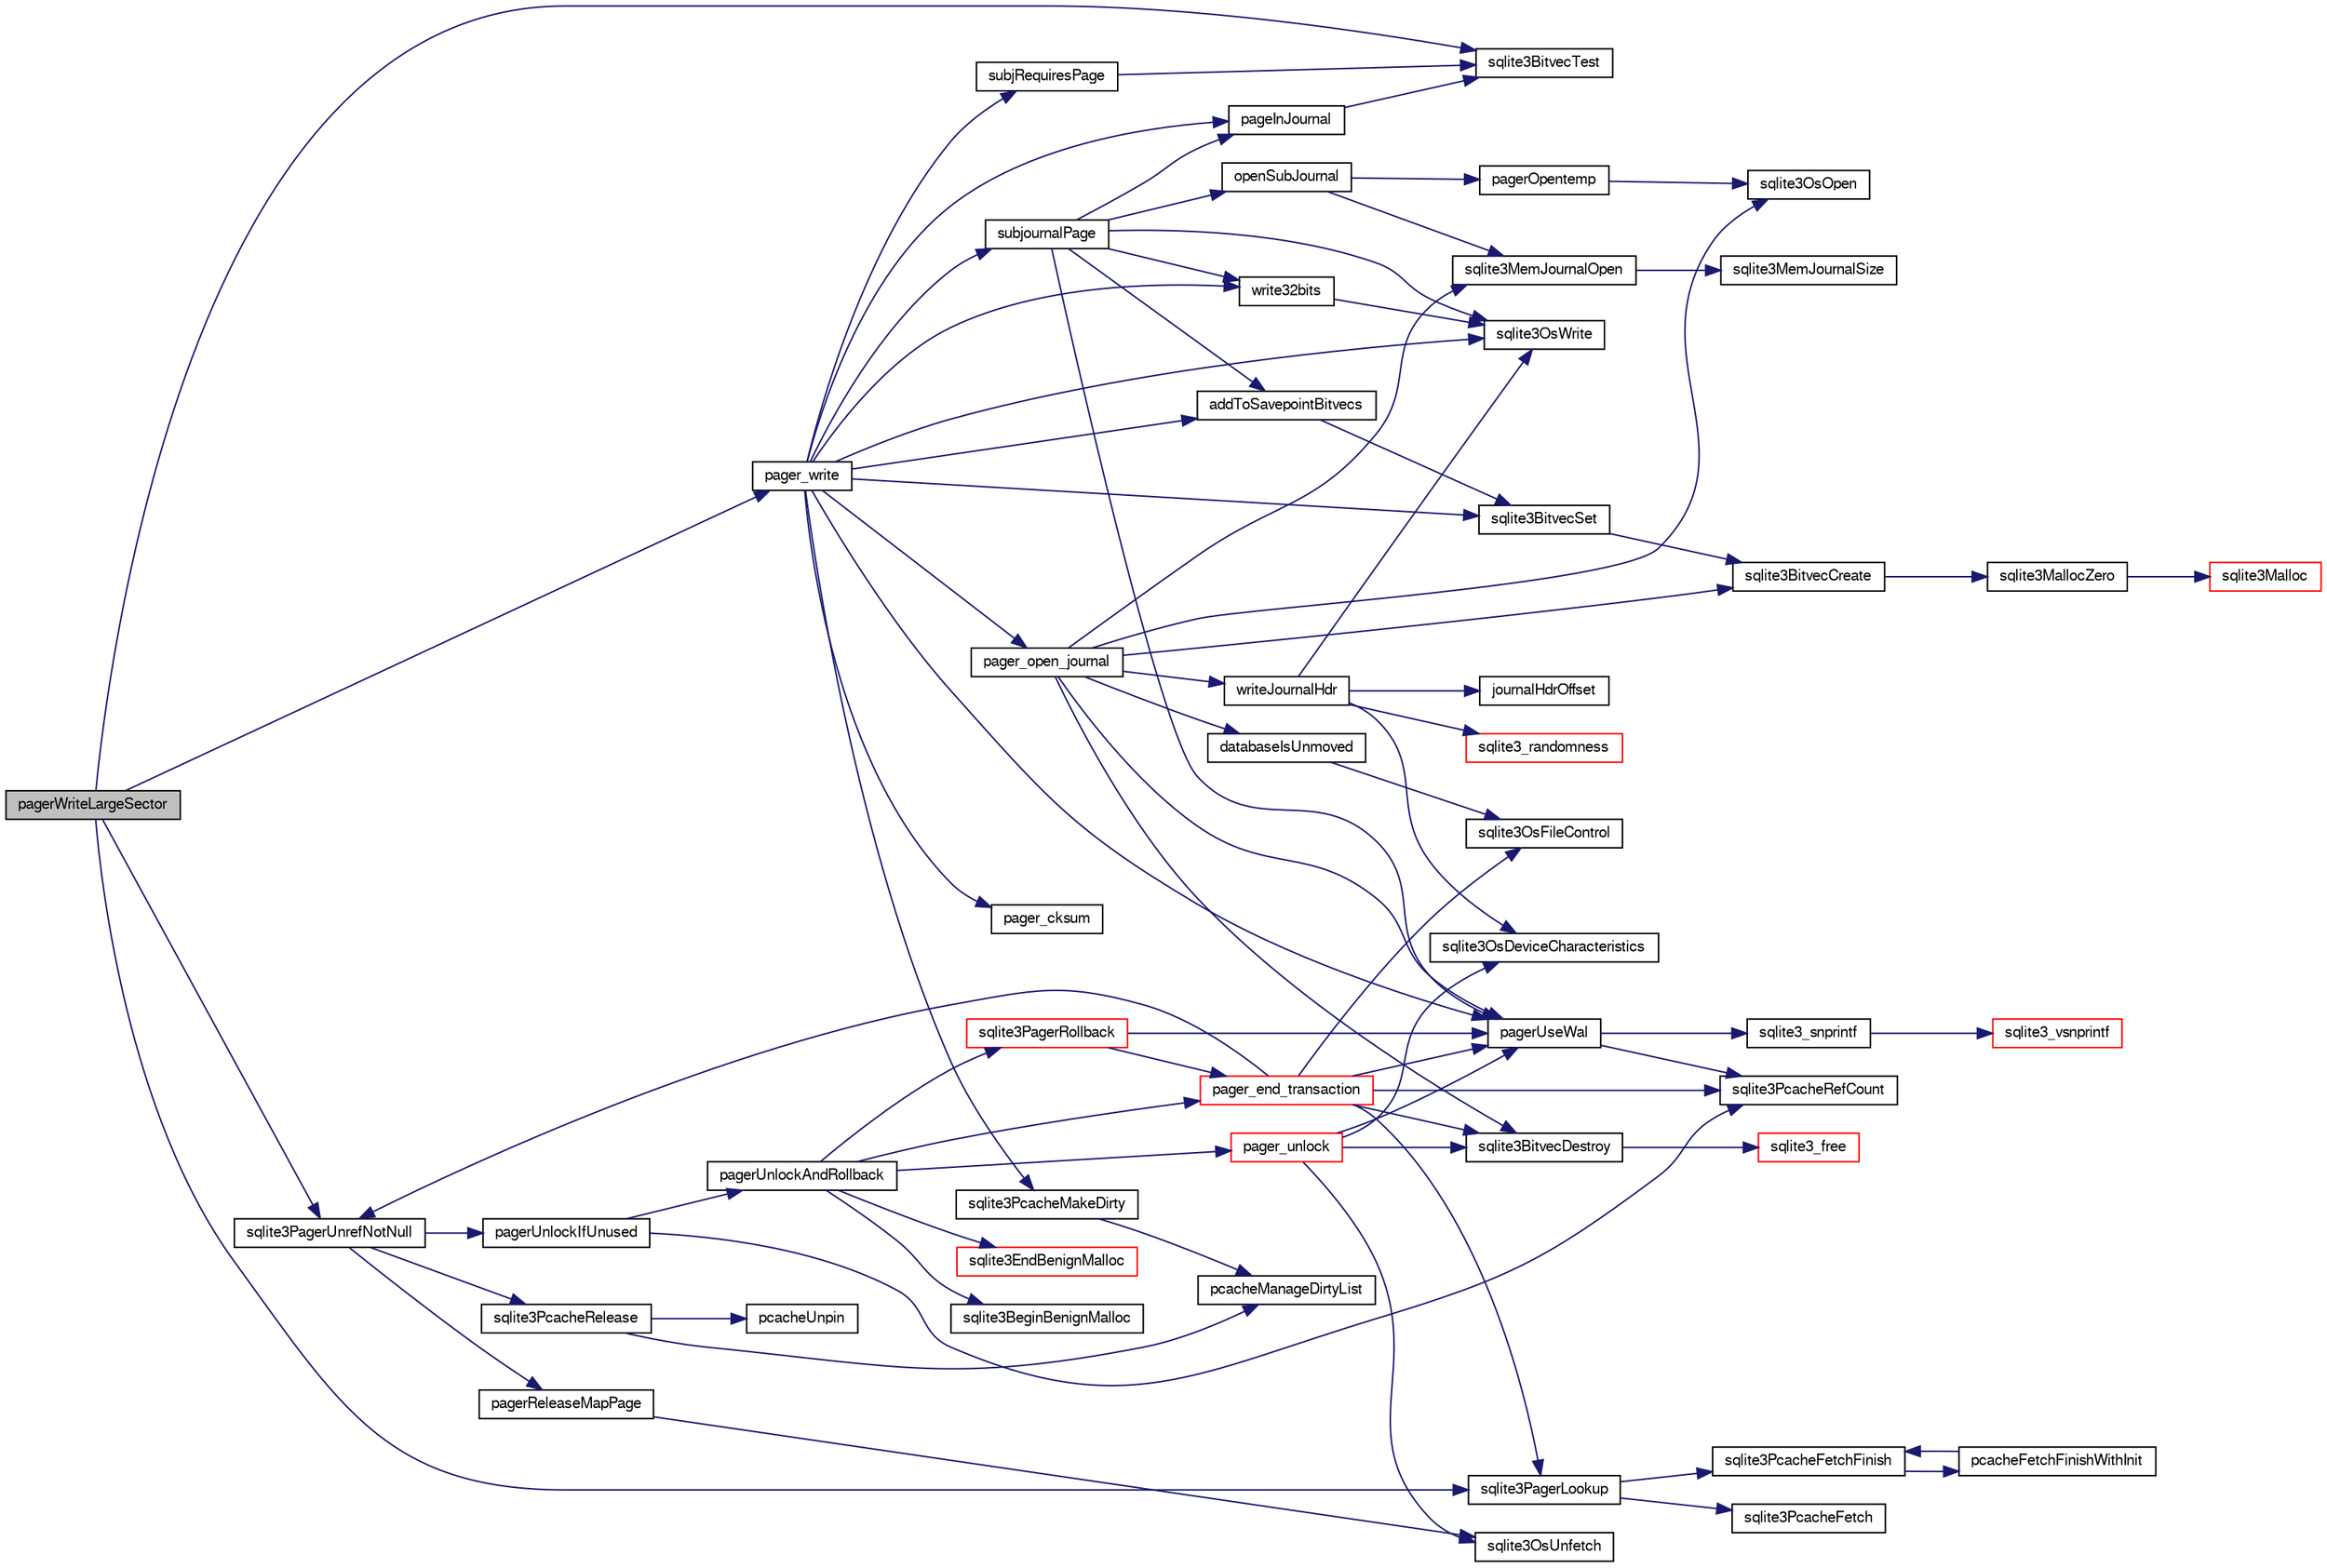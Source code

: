 digraph "pagerWriteLargeSector"
{
  edge [fontname="FreeSans",fontsize="10",labelfontname="FreeSans",labelfontsize="10"];
  node [fontname="FreeSans",fontsize="10",shape=record];
  rankdir="LR";
  Node210751 [label="pagerWriteLargeSector",height=0.2,width=0.4,color="black", fillcolor="grey75", style="filled", fontcolor="black"];
  Node210751 -> Node210752 [color="midnightblue",fontsize="10",style="solid",fontname="FreeSans"];
  Node210752 [label="sqlite3BitvecTest",height=0.2,width=0.4,color="black", fillcolor="white", style="filled",URL="$sqlite3_8c.html#ab08693a5ff8d1b759eb50dc307ee910f"];
  Node210751 -> Node210753 [color="midnightblue",fontsize="10",style="solid",fontname="FreeSans"];
  Node210753 [label="pager_write",height=0.2,width=0.4,color="black", fillcolor="white", style="filled",URL="$sqlite3_8c.html#aa5dbf1a9dcccf0aa140b04b81325517f"];
  Node210753 -> Node210754 [color="midnightblue",fontsize="10",style="solid",fontname="FreeSans"];
  Node210754 [label="pager_open_journal",height=0.2,width=0.4,color="black", fillcolor="white", style="filled",URL="$sqlite3_8c.html#a9a5224f8941dc99ce19bb0eb24766d00"];
  Node210754 -> Node210755 [color="midnightblue",fontsize="10",style="solid",fontname="FreeSans"];
  Node210755 [label="pagerUseWal",height=0.2,width=0.4,color="black", fillcolor="white", style="filled",URL="$sqlite3_8c.html#a31def80bfe1de9284d635ba190a5eb68"];
  Node210755 -> Node210756 [color="midnightblue",fontsize="10",style="solid",fontname="FreeSans"];
  Node210756 [label="sqlite3PcacheRefCount",height=0.2,width=0.4,color="black", fillcolor="white", style="filled",URL="$sqlite3_8c.html#adee2536d23ec9628e0883ccab03b3429"];
  Node210755 -> Node210757 [color="midnightblue",fontsize="10",style="solid",fontname="FreeSans"];
  Node210757 [label="sqlite3_snprintf",height=0.2,width=0.4,color="black", fillcolor="white", style="filled",URL="$sqlite3_8c.html#aa2695a752e971577f5784122f2013c40"];
  Node210757 -> Node210758 [color="midnightblue",fontsize="10",style="solid",fontname="FreeSans"];
  Node210758 [label="sqlite3_vsnprintf",height=0.2,width=0.4,color="red", fillcolor="white", style="filled",URL="$sqlite3_8c.html#a0862c03aea71d62847e452aa655add42"];
  Node210754 -> Node211039 [color="midnightblue",fontsize="10",style="solid",fontname="FreeSans"];
  Node211039 [label="sqlite3BitvecCreate",height=0.2,width=0.4,color="black", fillcolor="white", style="filled",URL="$sqlite3_8c.html#a0a60c2422cf28790767f5bc7598514ee"];
  Node211039 -> Node210791 [color="midnightblue",fontsize="10",style="solid",fontname="FreeSans"];
  Node210791 [label="sqlite3MallocZero",height=0.2,width=0.4,color="black", fillcolor="white", style="filled",URL="$sqlite3_8c.html#ab3e07a30b9b5471f9f5e8f9cb7229934"];
  Node210791 -> Node210779 [color="midnightblue",fontsize="10",style="solid",fontname="FreeSans"];
  Node210779 [label="sqlite3Malloc",height=0.2,width=0.4,color="red", fillcolor="white", style="filled",URL="$sqlite3_8c.html#a361a2eaa846b1885f123abe46f5d8b2b"];
  Node210754 -> Node211040 [color="midnightblue",fontsize="10",style="solid",fontname="FreeSans"];
  Node211040 [label="sqlite3MemJournalOpen",height=0.2,width=0.4,color="black", fillcolor="white", style="filled",URL="$sqlite3_8c.html#ad464be0cdcbcfad82c33db47ba916bf4"];
  Node211040 -> Node211041 [color="midnightblue",fontsize="10",style="solid",fontname="FreeSans"];
  Node211041 [label="sqlite3MemJournalSize",height=0.2,width=0.4,color="black", fillcolor="white", style="filled",URL="$sqlite3_8c.html#a467faa8c56423e1d71f1edcdf788ea01"];
  Node210754 -> Node211042 [color="midnightblue",fontsize="10",style="solid",fontname="FreeSans"];
  Node211042 [label="databaseIsUnmoved",height=0.2,width=0.4,color="black", fillcolor="white", style="filled",URL="$sqlite3_8c.html#a25aec96ef7cef0d1999b492b4b74a767"];
  Node211042 -> Node211043 [color="midnightblue",fontsize="10",style="solid",fontname="FreeSans"];
  Node211043 [label="sqlite3OsFileControl",height=0.2,width=0.4,color="black", fillcolor="white", style="filled",URL="$sqlite3_8c.html#aa8dad928f8e52b454c6d82bd2fe5c3fc"];
  Node210754 -> Node211044 [color="midnightblue",fontsize="10",style="solid",fontname="FreeSans"];
  Node211044 [label="sqlite3OsOpen",height=0.2,width=0.4,color="black", fillcolor="white", style="filled",URL="$sqlite3_8c.html#a12a1f3451e28f9cecd19cf0bb4f8f416"];
  Node210754 -> Node211045 [color="midnightblue",fontsize="10",style="solid",fontname="FreeSans"];
  Node211045 [label="writeJournalHdr",height=0.2,width=0.4,color="black", fillcolor="white", style="filled",URL="$sqlite3_8c.html#a0b0a4fa9c3fe997aaa565b1e438acca7"];
  Node211045 -> Node211046 [color="midnightblue",fontsize="10",style="solid",fontname="FreeSans"];
  Node211046 [label="journalHdrOffset",height=0.2,width=0.4,color="black", fillcolor="white", style="filled",URL="$sqlite3_8c.html#ade39a2ad6c5f6511b13e92c024e83888"];
  Node211045 -> Node211047 [color="midnightblue",fontsize="10",style="solid",fontname="FreeSans"];
  Node211047 [label="sqlite3OsDeviceCharacteristics",height=0.2,width=0.4,color="black", fillcolor="white", style="filled",URL="$sqlite3_8c.html#a251e030ce1bd2e552bc2dd66b1ac36d0"];
  Node211045 -> Node210934 [color="midnightblue",fontsize="10",style="solid",fontname="FreeSans"];
  Node210934 [label="sqlite3_randomness",height=0.2,width=0.4,color="red", fillcolor="white", style="filled",URL="$sqlite3_8c.html#aa452ad88657d4606e137b09c4e9315c7"];
  Node211045 -> Node211048 [color="midnightblue",fontsize="10",style="solid",fontname="FreeSans"];
  Node211048 [label="sqlite3OsWrite",height=0.2,width=0.4,color="black", fillcolor="white", style="filled",URL="$sqlite3_8c.html#a1eea7ec327af84c05b4dd4cc075a537f"];
  Node210754 -> Node211049 [color="midnightblue",fontsize="10",style="solid",fontname="FreeSans"];
  Node211049 [label="sqlite3BitvecDestroy",height=0.2,width=0.4,color="black", fillcolor="white", style="filled",URL="$sqlite3_8c.html#ab732400d8022b48df1b7b3ee41be045d"];
  Node211049 -> Node210772 [color="midnightblue",fontsize="10",style="solid",fontname="FreeSans"];
  Node210772 [label="sqlite3_free",height=0.2,width=0.4,color="red", fillcolor="white", style="filled",URL="$sqlite3_8c.html#a6552349e36a8a691af5487999ab09519"];
  Node210753 -> Node211050 [color="midnightblue",fontsize="10",style="solid",fontname="FreeSans"];
  Node211050 [label="sqlite3PcacheMakeDirty",height=0.2,width=0.4,color="black", fillcolor="white", style="filled",URL="$sqlite3_8c.html#ab2add4c541df2d0b57a993930ee18a3a"];
  Node211050 -> Node211051 [color="midnightblue",fontsize="10",style="solid",fontname="FreeSans"];
  Node211051 [label="pcacheManageDirtyList",height=0.2,width=0.4,color="black", fillcolor="white", style="filled",URL="$sqlite3_8c.html#aae9bc2ddff700c30e5f9c80d531d6acc"];
  Node210753 -> Node211052 [color="midnightblue",fontsize="10",style="solid",fontname="FreeSans"];
  Node211052 [label="pageInJournal",height=0.2,width=0.4,color="black", fillcolor="white", style="filled",URL="$sqlite3_8c.html#a07fb7c067274e7abc0a9ea2d3ffed616"];
  Node211052 -> Node210752 [color="midnightblue",fontsize="10",style="solid",fontname="FreeSans"];
  Node210753 -> Node211053 [color="midnightblue",fontsize="10",style="solid",fontname="FreeSans"];
  Node211053 [label="subjRequiresPage",height=0.2,width=0.4,color="black", fillcolor="white", style="filled",URL="$sqlite3_8c.html#a8c8d460aa8cc7cb907b2e04844aaba86"];
  Node211053 -> Node210752 [color="midnightblue",fontsize="10",style="solid",fontname="FreeSans"];
  Node210753 -> Node210755 [color="midnightblue",fontsize="10",style="solid",fontname="FreeSans"];
  Node210753 -> Node211054 [color="midnightblue",fontsize="10",style="solid",fontname="FreeSans"];
  Node211054 [label="pager_cksum",height=0.2,width=0.4,color="black", fillcolor="white", style="filled",URL="$sqlite3_8c.html#aabee8392d616aa1523fd6521cd2eb2b2"];
  Node210753 -> Node211055 [color="midnightblue",fontsize="10",style="solid",fontname="FreeSans"];
  Node211055 [label="write32bits",height=0.2,width=0.4,color="black", fillcolor="white", style="filled",URL="$sqlite3_8c.html#a5db7813c01a178a634f0dcd6e7766ed6"];
  Node211055 -> Node211048 [color="midnightblue",fontsize="10",style="solid",fontname="FreeSans"];
  Node210753 -> Node211048 [color="midnightblue",fontsize="10",style="solid",fontname="FreeSans"];
  Node210753 -> Node211056 [color="midnightblue",fontsize="10",style="solid",fontname="FreeSans"];
  Node211056 [label="sqlite3BitvecSet",height=0.2,width=0.4,color="black", fillcolor="white", style="filled",URL="$sqlite3_8c.html#a1f3c6d64d5d889e451d6725b1eb458be"];
  Node211056 -> Node211039 [color="midnightblue",fontsize="10",style="solid",fontname="FreeSans"];
  Node210753 -> Node211057 [color="midnightblue",fontsize="10",style="solid",fontname="FreeSans"];
  Node211057 [label="addToSavepointBitvecs",height=0.2,width=0.4,color="black", fillcolor="white", style="filled",URL="$sqlite3_8c.html#aa2e9bb02bb6975d83ec875f0792792f0"];
  Node211057 -> Node211056 [color="midnightblue",fontsize="10",style="solid",fontname="FreeSans"];
  Node210753 -> Node211058 [color="midnightblue",fontsize="10",style="solid",fontname="FreeSans"];
  Node211058 [label="subjournalPage",height=0.2,width=0.4,color="black", fillcolor="white", style="filled",URL="$sqlite3_8c.html#a836f5a13ba09ee3f118ebe73b58591c4"];
  Node211058 -> Node210755 [color="midnightblue",fontsize="10",style="solid",fontname="FreeSans"];
  Node211058 -> Node211052 [color="midnightblue",fontsize="10",style="solid",fontname="FreeSans"];
  Node211058 -> Node211059 [color="midnightblue",fontsize="10",style="solid",fontname="FreeSans"];
  Node211059 [label="openSubJournal",height=0.2,width=0.4,color="black", fillcolor="white", style="filled",URL="$sqlite3_8c.html#a69f445a04e423a1eaf24a2b9f035b427"];
  Node211059 -> Node211040 [color="midnightblue",fontsize="10",style="solid",fontname="FreeSans"];
  Node211059 -> Node211060 [color="midnightblue",fontsize="10",style="solid",fontname="FreeSans"];
  Node211060 [label="pagerOpentemp",height=0.2,width=0.4,color="black", fillcolor="white", style="filled",URL="$sqlite3_8c.html#aebcb4ac28e13fcb66454bb555327c331"];
  Node211060 -> Node211044 [color="midnightblue",fontsize="10",style="solid",fontname="FreeSans"];
  Node211058 -> Node211055 [color="midnightblue",fontsize="10",style="solid",fontname="FreeSans"];
  Node211058 -> Node211048 [color="midnightblue",fontsize="10",style="solid",fontname="FreeSans"];
  Node211058 -> Node211057 [color="midnightblue",fontsize="10",style="solid",fontname="FreeSans"];
  Node210751 -> Node211061 [color="midnightblue",fontsize="10",style="solid",fontname="FreeSans"];
  Node211061 [label="sqlite3PagerUnrefNotNull",height=0.2,width=0.4,color="black", fillcolor="white", style="filled",URL="$sqlite3_8c.html#a4b314f96f09f5c68c94672e420e31ab9"];
  Node211061 -> Node211062 [color="midnightblue",fontsize="10",style="solid",fontname="FreeSans"];
  Node211062 [label="pagerReleaseMapPage",height=0.2,width=0.4,color="black", fillcolor="white", style="filled",URL="$sqlite3_8c.html#aefa288f9febba49488ab634f8b0d5f6d"];
  Node211062 -> Node211063 [color="midnightblue",fontsize="10",style="solid",fontname="FreeSans"];
  Node211063 [label="sqlite3OsUnfetch",height=0.2,width=0.4,color="black", fillcolor="white", style="filled",URL="$sqlite3_8c.html#abc0da72cb8b8989cf8708b572fe5fef4"];
  Node211061 -> Node211064 [color="midnightblue",fontsize="10",style="solid",fontname="FreeSans"];
  Node211064 [label="sqlite3PcacheRelease",height=0.2,width=0.4,color="black", fillcolor="white", style="filled",URL="$sqlite3_8c.html#ad07fc7a8130ad1e77861f345084b1b83"];
  Node211064 -> Node211065 [color="midnightblue",fontsize="10",style="solid",fontname="FreeSans"];
  Node211065 [label="pcacheUnpin",height=0.2,width=0.4,color="black", fillcolor="white", style="filled",URL="$sqlite3_8c.html#a76530dde0f26366c0614d713daf9859c"];
  Node211064 -> Node211051 [color="midnightblue",fontsize="10",style="solid",fontname="FreeSans"];
  Node211061 -> Node211066 [color="midnightblue",fontsize="10",style="solid",fontname="FreeSans"];
  Node211066 [label="pagerUnlockIfUnused",height=0.2,width=0.4,color="black", fillcolor="white", style="filled",URL="$sqlite3_8c.html#abf547f4276efb6f10262f7fde1e4d065"];
  Node211066 -> Node210756 [color="midnightblue",fontsize="10",style="solid",fontname="FreeSans"];
  Node211066 -> Node211067 [color="midnightblue",fontsize="10",style="solid",fontname="FreeSans"];
  Node211067 [label="pagerUnlockAndRollback",height=0.2,width=0.4,color="black", fillcolor="white", style="filled",URL="$sqlite3_8c.html#a02d96b7bf62c3b13ba905d168914518c"];
  Node211067 -> Node210832 [color="midnightblue",fontsize="10",style="solid",fontname="FreeSans"];
  Node210832 [label="sqlite3BeginBenignMalloc",height=0.2,width=0.4,color="black", fillcolor="white", style="filled",URL="$sqlite3_8c.html#a3344c0e2b1b6df701a1cb326602fac14"];
  Node211067 -> Node211068 [color="midnightblue",fontsize="10",style="solid",fontname="FreeSans"];
  Node211068 [label="sqlite3PagerRollback",height=0.2,width=0.4,color="red", fillcolor="white", style="filled",URL="$sqlite3_8c.html#afdd2ecbb97b7a716892ff6bd10c7dfd0"];
  Node211068 -> Node210755 [color="midnightblue",fontsize="10",style="solid",fontname="FreeSans"];
  Node211068 -> Node211140 [color="midnightblue",fontsize="10",style="solid",fontname="FreeSans"];
  Node211140 [label="pager_end_transaction",height=0.2,width=0.4,color="red", fillcolor="white", style="filled",URL="$sqlite3_8c.html#a0814e2cfab386b1e3ba74528870339fe"];
  Node211140 -> Node210755 [color="midnightblue",fontsize="10",style="solid",fontname="FreeSans"];
  Node211140 -> Node210756 [color="midnightblue",fontsize="10",style="solid",fontname="FreeSans"];
  Node211140 -> Node211086 [color="midnightblue",fontsize="10",style="solid",fontname="FreeSans"];
  Node211086 [label="sqlite3PagerLookup",height=0.2,width=0.4,color="black", fillcolor="white", style="filled",URL="$sqlite3_8c.html#a1252ec03814f64eed236cfb21094cafd"];
  Node211086 -> Node211087 [color="midnightblue",fontsize="10",style="solid",fontname="FreeSans"];
  Node211087 [label="sqlite3PcacheFetch",height=0.2,width=0.4,color="black", fillcolor="white", style="filled",URL="$sqlite3_8c.html#a51a10151c5ec2c1c9e6fd615e95a3450"];
  Node211086 -> Node211088 [color="midnightblue",fontsize="10",style="solid",fontname="FreeSans"];
  Node211088 [label="sqlite3PcacheFetchFinish",height=0.2,width=0.4,color="black", fillcolor="white", style="filled",URL="$sqlite3_8c.html#a21f330cb082d63a111f64257e823a4b1"];
  Node211088 -> Node211089 [color="midnightblue",fontsize="10",style="solid",fontname="FreeSans"];
  Node211089 [label="pcacheFetchFinishWithInit",height=0.2,width=0.4,color="black", fillcolor="white", style="filled",URL="$sqlite3_8c.html#aa202d18b38a90f758ff6ccfc956920eb"];
  Node211089 -> Node211088 [color="midnightblue",fontsize="10",style="solid",fontname="FreeSans"];
  Node211140 -> Node211061 [color="midnightblue",fontsize="10",style="solid",fontname="FreeSans"];
  Node211140 -> Node211049 [color="midnightblue",fontsize="10",style="solid",fontname="FreeSans"];
  Node211140 -> Node211043 [color="midnightblue",fontsize="10",style="solid",fontname="FreeSans"];
  Node211067 -> Node210833 [color="midnightblue",fontsize="10",style="solid",fontname="FreeSans"];
  Node210833 [label="sqlite3EndBenignMalloc",height=0.2,width=0.4,color="red", fillcolor="white", style="filled",URL="$sqlite3_8c.html#a4582127cc64d483dc66c7acf9d8d8fbb"];
  Node211067 -> Node211140 [color="midnightblue",fontsize="10",style="solid",fontname="FreeSans"];
  Node211067 -> Node211165 [color="midnightblue",fontsize="10",style="solid",fontname="FreeSans"];
  Node211165 [label="pager_unlock",height=0.2,width=0.4,color="red", fillcolor="white", style="filled",URL="$sqlite3_8c.html#a5b54bd09bd76fa68eb6310fbf9bbaf20"];
  Node211165 -> Node211049 [color="midnightblue",fontsize="10",style="solid",fontname="FreeSans"];
  Node211165 -> Node210755 [color="midnightblue",fontsize="10",style="solid",fontname="FreeSans"];
  Node211165 -> Node211047 [color="midnightblue",fontsize="10",style="solid",fontname="FreeSans"];
  Node211165 -> Node211063 [color="midnightblue",fontsize="10",style="solid",fontname="FreeSans"];
  Node210751 -> Node211086 [color="midnightblue",fontsize="10",style="solid",fontname="FreeSans"];
}
